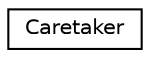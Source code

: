 digraph "Graphical Class Hierarchy"
{
 // LATEX_PDF_SIZE
  edge [fontname="Helvetica",fontsize="10",labelfontname="Helvetica",labelfontsize="10"];
  node [fontname="Helvetica",fontsize="10",shape=record];
  rankdir="LR";
  Node0 [label="Caretaker",height=0.2,width=0.4,color="black", fillcolor="white", style="filled",URL="$classCaretaker.html",tooltip="Manages Memento objects to save and restore the state of an Originator."];
}
